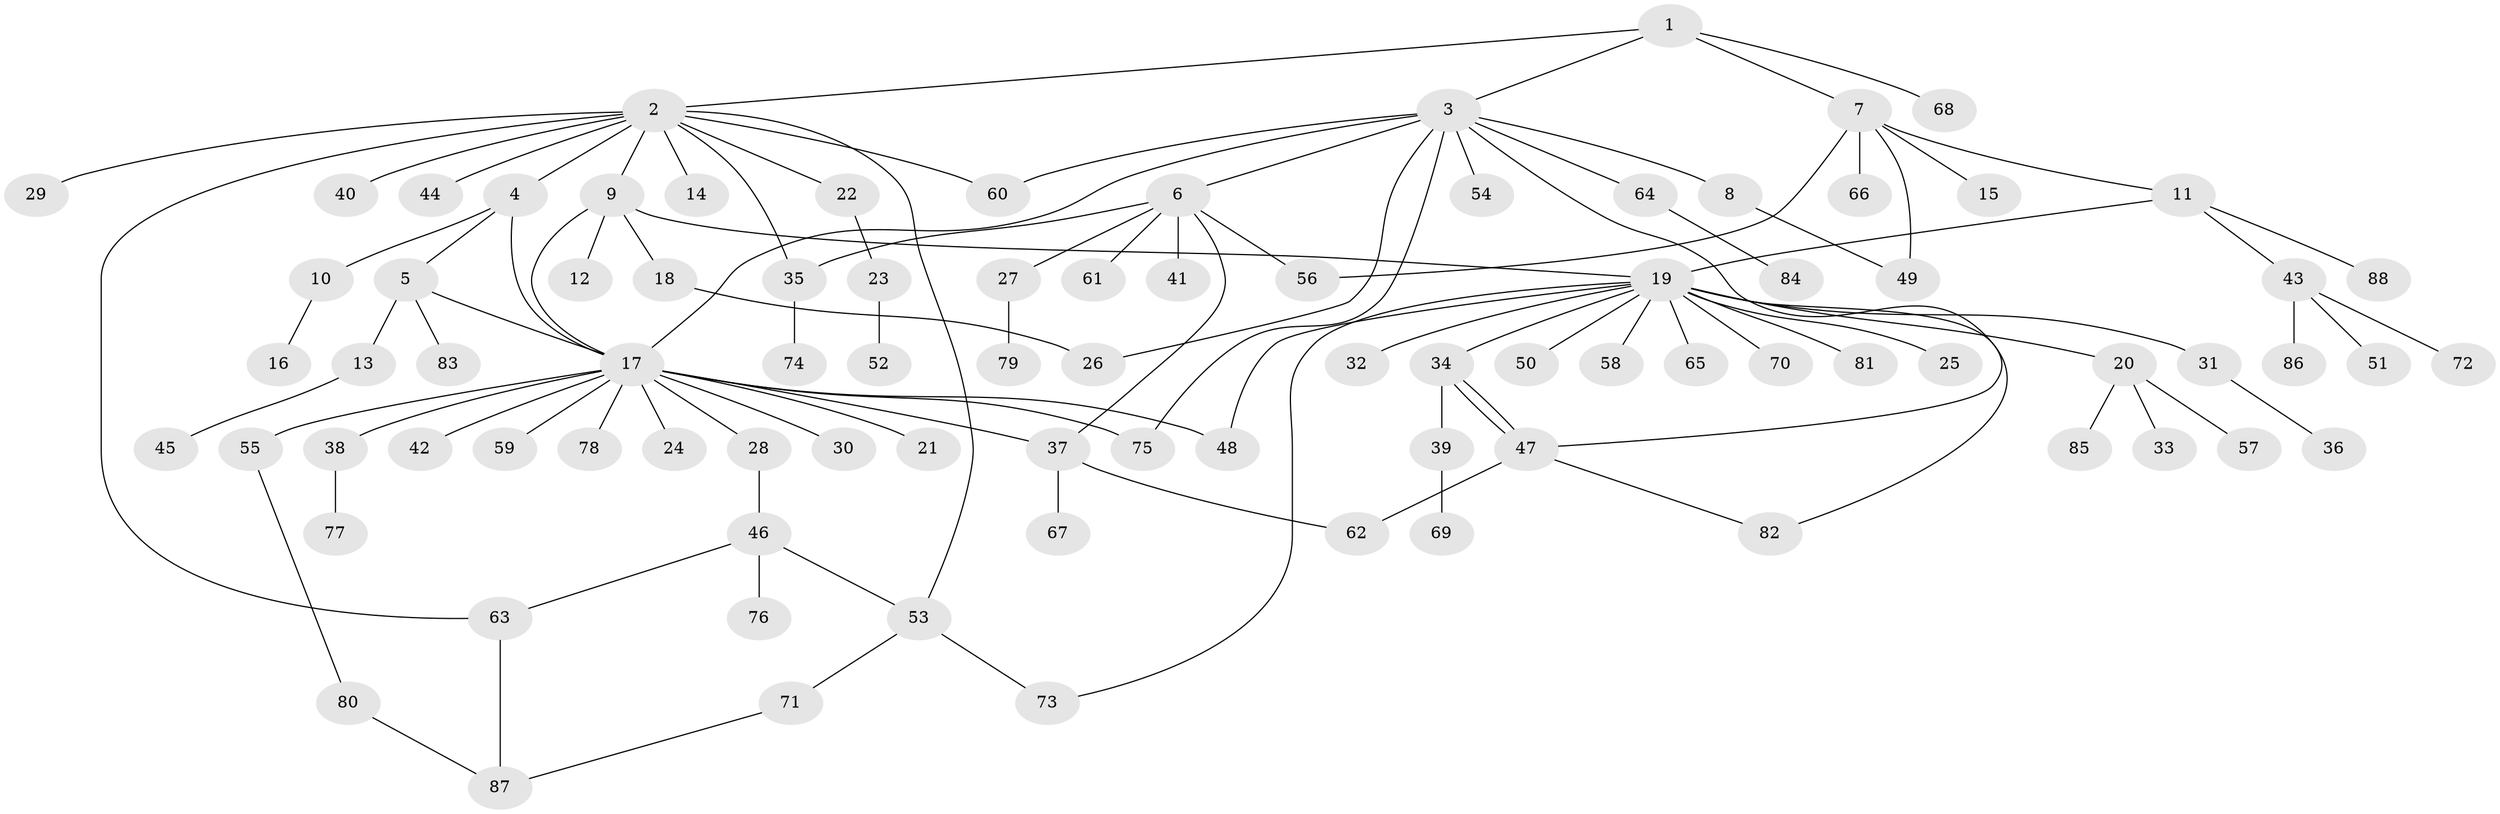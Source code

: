 // Generated by graph-tools (version 1.1) at 2025/35/03/09/25 02:35:43]
// undirected, 88 vertices, 108 edges
graph export_dot {
graph [start="1"]
  node [color=gray90,style=filled];
  1;
  2;
  3;
  4;
  5;
  6;
  7;
  8;
  9;
  10;
  11;
  12;
  13;
  14;
  15;
  16;
  17;
  18;
  19;
  20;
  21;
  22;
  23;
  24;
  25;
  26;
  27;
  28;
  29;
  30;
  31;
  32;
  33;
  34;
  35;
  36;
  37;
  38;
  39;
  40;
  41;
  42;
  43;
  44;
  45;
  46;
  47;
  48;
  49;
  50;
  51;
  52;
  53;
  54;
  55;
  56;
  57;
  58;
  59;
  60;
  61;
  62;
  63;
  64;
  65;
  66;
  67;
  68;
  69;
  70;
  71;
  72;
  73;
  74;
  75;
  76;
  77;
  78;
  79;
  80;
  81;
  82;
  83;
  84;
  85;
  86;
  87;
  88;
  1 -- 2;
  1 -- 3;
  1 -- 7;
  1 -- 68;
  2 -- 4;
  2 -- 9;
  2 -- 14;
  2 -- 22;
  2 -- 29;
  2 -- 35;
  2 -- 40;
  2 -- 44;
  2 -- 53;
  2 -- 60;
  2 -- 63;
  3 -- 6;
  3 -- 8;
  3 -- 17;
  3 -- 26;
  3 -- 47;
  3 -- 54;
  3 -- 60;
  3 -- 64;
  3 -- 75;
  4 -- 5;
  4 -- 10;
  4 -- 17;
  5 -- 13;
  5 -- 17;
  5 -- 83;
  6 -- 27;
  6 -- 35;
  6 -- 37;
  6 -- 41;
  6 -- 56;
  6 -- 61;
  7 -- 11;
  7 -- 15;
  7 -- 49;
  7 -- 56;
  7 -- 66;
  8 -- 49;
  9 -- 12;
  9 -- 17;
  9 -- 18;
  9 -- 19;
  10 -- 16;
  11 -- 19;
  11 -- 43;
  11 -- 88;
  13 -- 45;
  17 -- 21;
  17 -- 24;
  17 -- 28;
  17 -- 30;
  17 -- 37;
  17 -- 38;
  17 -- 42;
  17 -- 48;
  17 -- 55;
  17 -- 59;
  17 -- 75;
  17 -- 78;
  18 -- 26;
  19 -- 20;
  19 -- 25;
  19 -- 31;
  19 -- 32;
  19 -- 34;
  19 -- 48;
  19 -- 50;
  19 -- 58;
  19 -- 65;
  19 -- 70;
  19 -- 73;
  19 -- 81;
  19 -- 82;
  20 -- 33;
  20 -- 57;
  20 -- 85;
  22 -- 23;
  23 -- 52;
  27 -- 79;
  28 -- 46;
  31 -- 36;
  34 -- 39;
  34 -- 47;
  34 -- 47;
  35 -- 74;
  37 -- 62;
  37 -- 67;
  38 -- 77;
  39 -- 69;
  43 -- 51;
  43 -- 72;
  43 -- 86;
  46 -- 53;
  46 -- 63;
  46 -- 76;
  47 -- 62;
  47 -- 82;
  53 -- 71;
  53 -- 73;
  55 -- 80;
  63 -- 87;
  64 -- 84;
  71 -- 87;
  80 -- 87;
}
